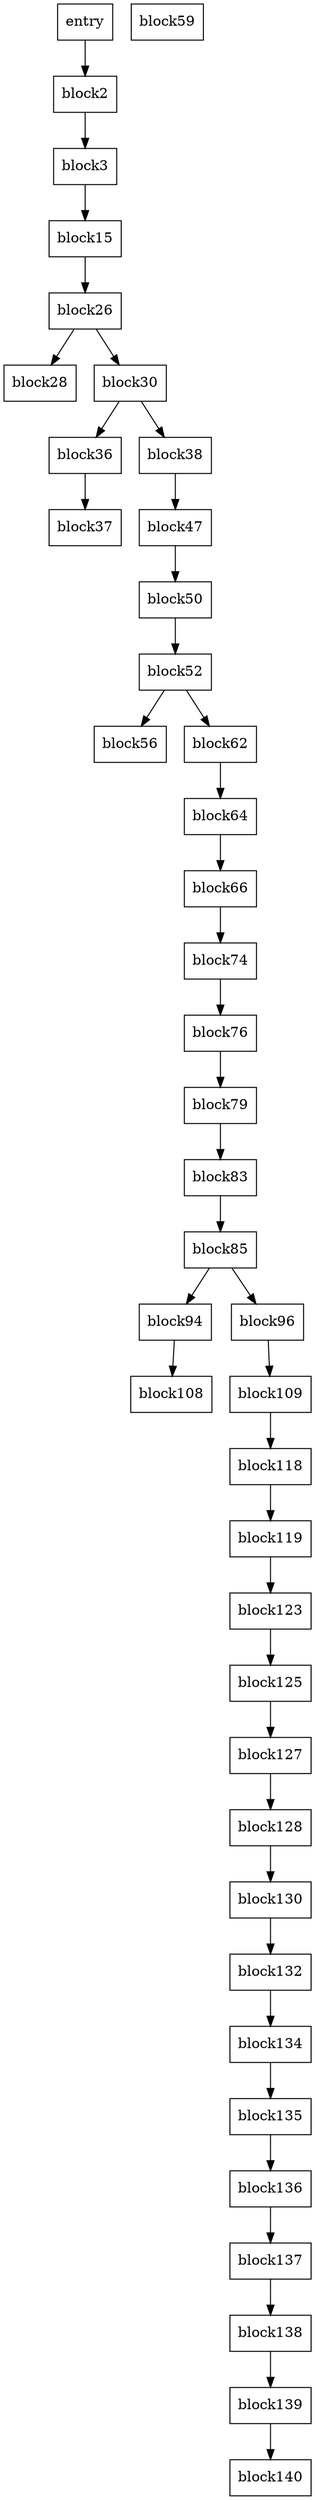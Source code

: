 digraph CFG {
    // Nodes
    node [shape=box];
    entry [label="entry"];
    block2 [label="block2"];
    block3 [label="block3"];
    block15 [label="block15"];
    block26 [label="block26"];
    block28 [label="block28"];
    block30 [label="block30"];
    block36 [label="block36"];
    block37 [label="block37"];
    block38 [label="block38"];
    block47 [label="block47"];
    block50 [label="block50"];
    block52 [label="block52"];
    block56 [label="block56"];
    block59 [label="block59"];
    block62 [label="block62"];
    block64 [label="block64"];
    block66 [label="block66"];
    block74 [label="block74"];
    block76 [label="block76"];
    block79 [label="block79"];
    block83 [label="block83"];
    block85 [label="block85"];
    block94 [label="block94"];
    block96 [label="block96"];
    block108 [label="block108"];
    block109 [label="block109"];
    block118 [label="block118"];
    block119 [label="block119"];
    block123 [label="block123"];
    block125 [label="block125"];
    block127 [label="block127"];
    block128 [label="block128"];
    block130 [label="block130"];
    block132 [label="block132"];
    block134 [label="block134"];
    block135 [label="block135"];
    block136 [label="block136"];
    block137 [label="block137"];
    block138 [label="block138"];
    block139 [label="block139"];
    block140 [label="block140"];
    // Edges
    entry -> block2;
    block2 -> block3;
    block3 -> block15;
    block15 -> block26;
    block26 -> block28;
    block26 -> block30;
    block30 -> block36;
    block36 -> block37;
    block30 -> block38;
    block38 -> block47;
    block47 -> block50;
    block50 -> block52;
    block52 -> block56;
    block52 -> block62;
    block62 -> block64;
    block64 -> block66;
    block66 -> block74;
    block74 -> block76;
    block76 -> block79;
    block79 -> block83;
    block83 -> block85;
    block85 -> block94;
    block85 -> block96;
    block94 -> block108;
    block96 -> block109;
    block109 -> block118;
    block118 -> block119;
    block119 -> block123;
    block123 -> block125;
    block125 -> block127;
    block127 -> block128;
    block128 -> block130;
    block130 -> block132;
    block132 -> block134;
    block134 -> block135;
    block135 -> block136;
    block136 -> block137;
    block137 -> block138;
    block138 -> block139;
    block139 -> block140;
}